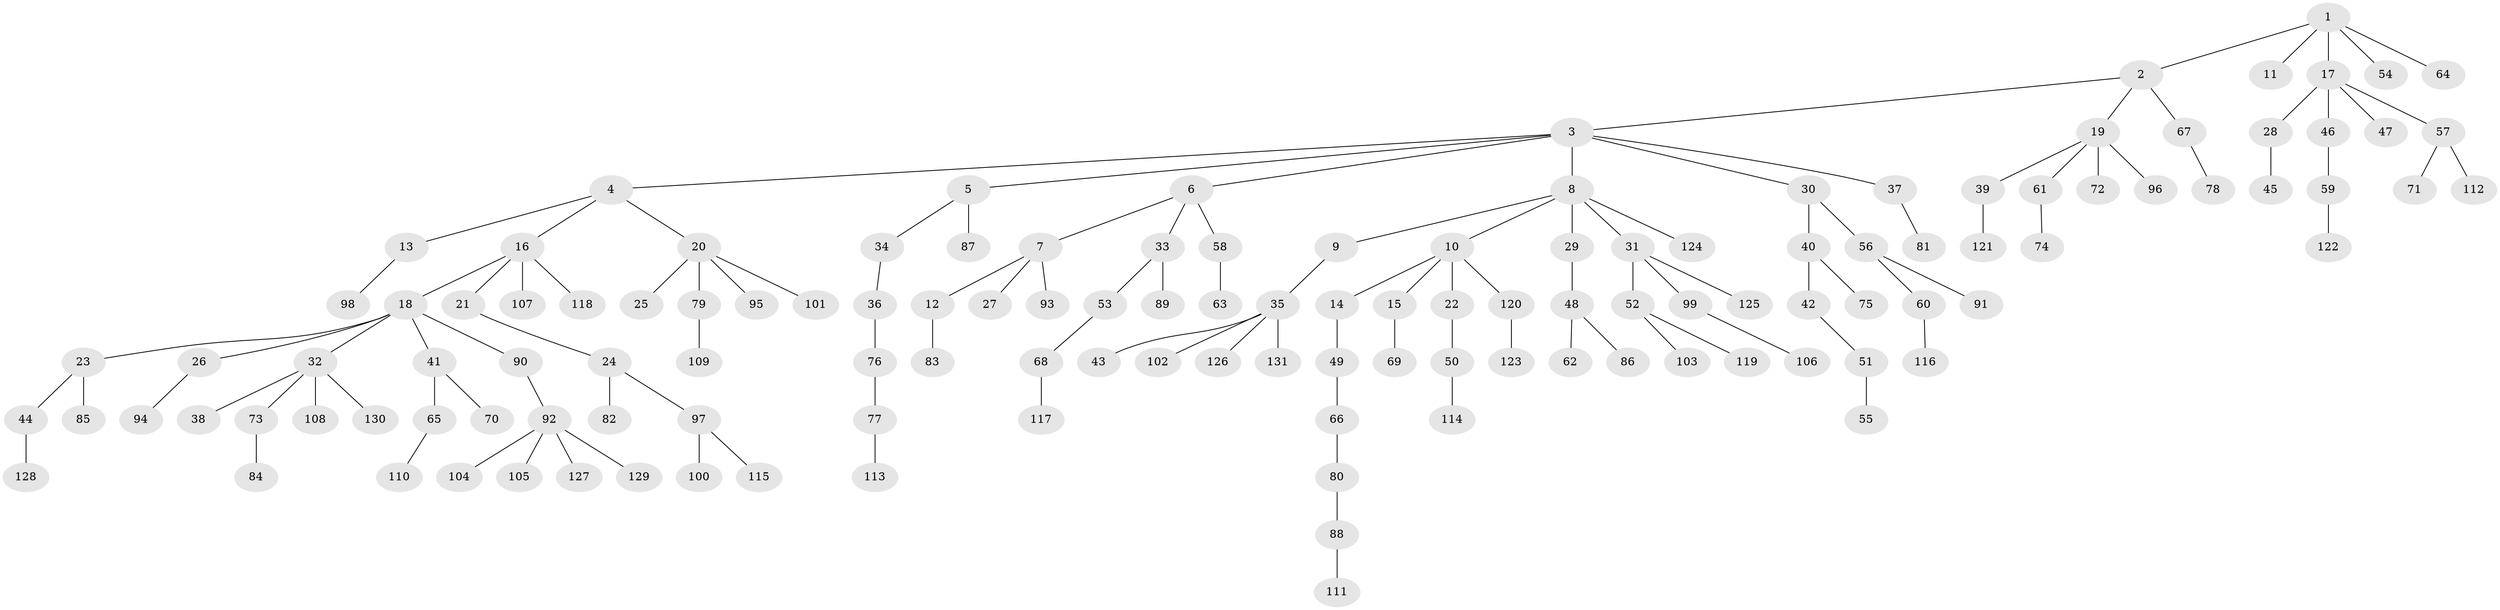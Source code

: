 // Generated by graph-tools (version 1.1) at 2025/26/03/09/25 03:26:25]
// undirected, 131 vertices, 130 edges
graph export_dot {
graph [start="1"]
  node [color=gray90,style=filled];
  1;
  2;
  3;
  4;
  5;
  6;
  7;
  8;
  9;
  10;
  11;
  12;
  13;
  14;
  15;
  16;
  17;
  18;
  19;
  20;
  21;
  22;
  23;
  24;
  25;
  26;
  27;
  28;
  29;
  30;
  31;
  32;
  33;
  34;
  35;
  36;
  37;
  38;
  39;
  40;
  41;
  42;
  43;
  44;
  45;
  46;
  47;
  48;
  49;
  50;
  51;
  52;
  53;
  54;
  55;
  56;
  57;
  58;
  59;
  60;
  61;
  62;
  63;
  64;
  65;
  66;
  67;
  68;
  69;
  70;
  71;
  72;
  73;
  74;
  75;
  76;
  77;
  78;
  79;
  80;
  81;
  82;
  83;
  84;
  85;
  86;
  87;
  88;
  89;
  90;
  91;
  92;
  93;
  94;
  95;
  96;
  97;
  98;
  99;
  100;
  101;
  102;
  103;
  104;
  105;
  106;
  107;
  108;
  109;
  110;
  111;
  112;
  113;
  114;
  115;
  116;
  117;
  118;
  119;
  120;
  121;
  122;
  123;
  124;
  125;
  126;
  127;
  128;
  129;
  130;
  131;
  1 -- 2;
  1 -- 11;
  1 -- 17;
  1 -- 54;
  1 -- 64;
  2 -- 3;
  2 -- 19;
  2 -- 67;
  3 -- 4;
  3 -- 5;
  3 -- 6;
  3 -- 8;
  3 -- 30;
  3 -- 37;
  4 -- 13;
  4 -- 16;
  4 -- 20;
  5 -- 34;
  5 -- 87;
  6 -- 7;
  6 -- 33;
  6 -- 58;
  7 -- 12;
  7 -- 27;
  7 -- 93;
  8 -- 9;
  8 -- 10;
  8 -- 29;
  8 -- 31;
  8 -- 124;
  9 -- 35;
  10 -- 14;
  10 -- 15;
  10 -- 22;
  10 -- 120;
  12 -- 83;
  13 -- 98;
  14 -- 49;
  15 -- 69;
  16 -- 18;
  16 -- 21;
  16 -- 107;
  16 -- 118;
  17 -- 28;
  17 -- 46;
  17 -- 47;
  17 -- 57;
  18 -- 23;
  18 -- 26;
  18 -- 32;
  18 -- 41;
  18 -- 90;
  19 -- 39;
  19 -- 61;
  19 -- 72;
  19 -- 96;
  20 -- 25;
  20 -- 79;
  20 -- 95;
  20 -- 101;
  21 -- 24;
  22 -- 50;
  23 -- 44;
  23 -- 85;
  24 -- 82;
  24 -- 97;
  26 -- 94;
  28 -- 45;
  29 -- 48;
  30 -- 40;
  30 -- 56;
  31 -- 52;
  31 -- 99;
  31 -- 125;
  32 -- 38;
  32 -- 73;
  32 -- 108;
  32 -- 130;
  33 -- 53;
  33 -- 89;
  34 -- 36;
  35 -- 43;
  35 -- 102;
  35 -- 126;
  35 -- 131;
  36 -- 76;
  37 -- 81;
  39 -- 121;
  40 -- 42;
  40 -- 75;
  41 -- 65;
  41 -- 70;
  42 -- 51;
  44 -- 128;
  46 -- 59;
  48 -- 62;
  48 -- 86;
  49 -- 66;
  50 -- 114;
  51 -- 55;
  52 -- 103;
  52 -- 119;
  53 -- 68;
  56 -- 60;
  56 -- 91;
  57 -- 71;
  57 -- 112;
  58 -- 63;
  59 -- 122;
  60 -- 116;
  61 -- 74;
  65 -- 110;
  66 -- 80;
  67 -- 78;
  68 -- 117;
  73 -- 84;
  76 -- 77;
  77 -- 113;
  79 -- 109;
  80 -- 88;
  88 -- 111;
  90 -- 92;
  92 -- 104;
  92 -- 105;
  92 -- 127;
  92 -- 129;
  97 -- 100;
  97 -- 115;
  99 -- 106;
  120 -- 123;
}
